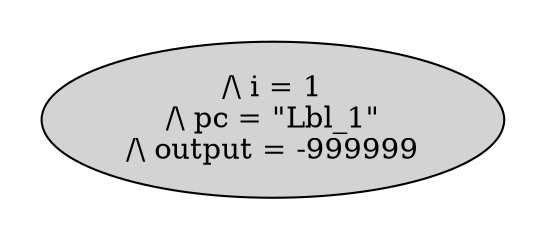 strict digraph DiskGraph {
edge [colorscheme="paired12"]
nodesep=0.35;
subgraph cluster_graph {
color="white";
4430942511015061617 [label="/\\ i = 1\n/\\ pc = \"Lbl_1\"\n/\\ output = -999999",style = filled]
{rank = same; 4430942511015061617;}
}
}